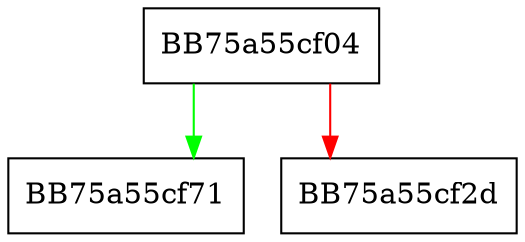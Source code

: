 digraph push_back {
  node [shape="box"];
  graph [splines=ortho];
  BB75a55cf04 -> BB75a55cf71 [color="green"];
  BB75a55cf04 -> BB75a55cf2d [color="red"];
}
